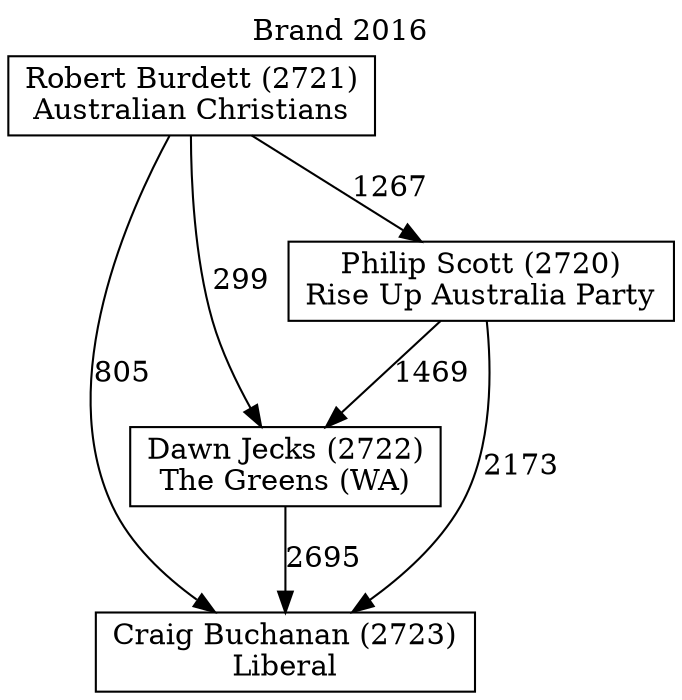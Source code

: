 // House preference flow
digraph "Craig Buchanan (2723)_Brand_2016" {
	graph [label="Brand 2016" labelloc=t mclimit=10]
	node [shape=box]
	"Craig Buchanan (2723)" [label="Craig Buchanan (2723)
Liberal"]
	"Dawn Jecks (2722)" [label="Dawn Jecks (2722)
The Greens (WA)"]
	"Philip Scott (2720)" [label="Philip Scott (2720)
Rise Up Australia Party"]
	"Robert Burdett (2721)" [label="Robert Burdett (2721)
Australian Christians"]
	"Dawn Jecks (2722)" -> "Craig Buchanan (2723)" [label=2695]
	"Philip Scott (2720)" -> "Dawn Jecks (2722)" [label=1469]
	"Robert Burdett (2721)" -> "Philip Scott (2720)" [label=1267]
	"Philip Scott (2720)" -> "Craig Buchanan (2723)" [label=2173]
	"Robert Burdett (2721)" -> "Craig Buchanan (2723)" [label=805]
	"Robert Burdett (2721)" -> "Dawn Jecks (2722)" [label=299]
}
